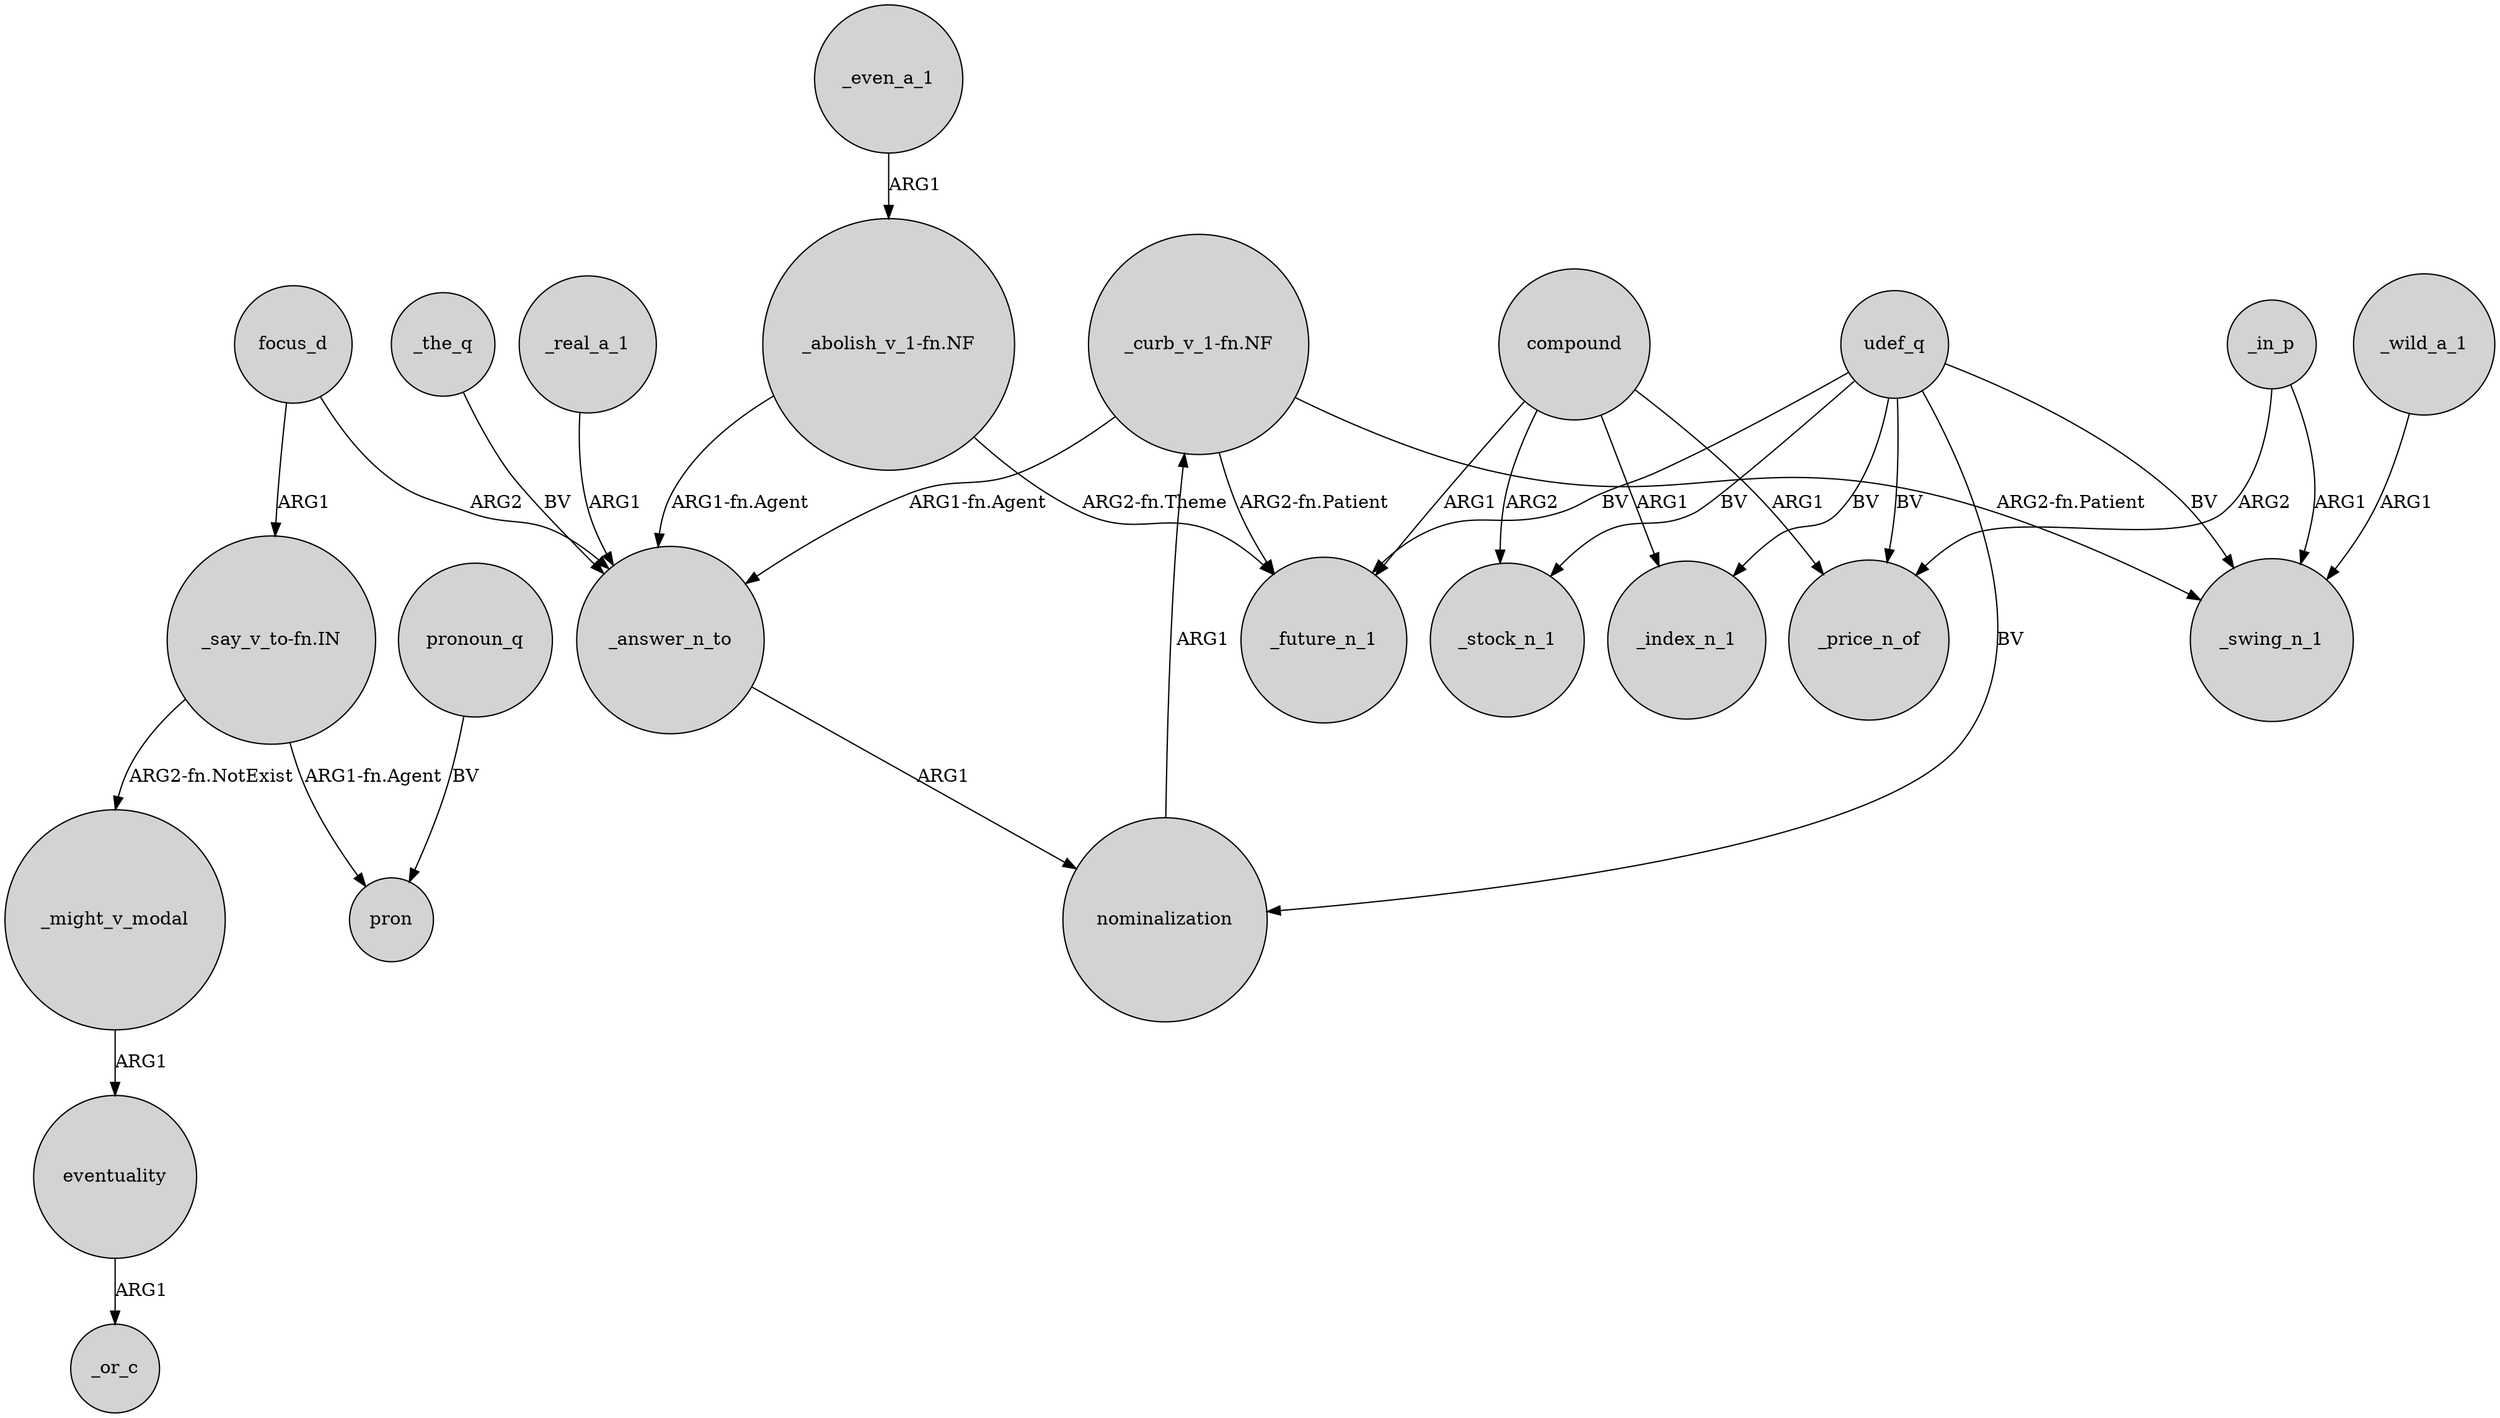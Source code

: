 digraph {
	node [shape=circle style=filled]
	"_curb_v_1-fn.NF" -> _answer_n_to [label="ARG1-fn.Agent"]
	nominalization -> "_curb_v_1-fn.NF" [label=ARG1]
	udef_q -> _price_n_of [label=BV]
	compound -> _future_n_1 [label=ARG1]
	"_curb_v_1-fn.NF" -> _swing_n_1 [label="ARG2-fn.Patient"]
	focus_d -> _answer_n_to [label=ARG2]
	_real_a_1 -> _answer_n_to [label=ARG1]
	"_say_v_to-fn.IN" -> _might_v_modal [label="ARG2-fn.NotExist"]
	udef_q -> _index_n_1 [label=BV]
	_even_a_1 -> "_abolish_v_1-fn.NF" [label=ARG1]
	_wild_a_1 -> _swing_n_1 [label=ARG1]
	compound -> _stock_n_1 [label=ARG2]
	_in_p -> _swing_n_1 [label=ARG1]
	compound -> _index_n_1 [label=ARG1]
	pronoun_q -> pron [label=BV]
	udef_q -> _swing_n_1 [label=BV]
	udef_q -> _stock_n_1 [label=BV]
	_answer_n_to -> nominalization [label=ARG1]
	_might_v_modal -> eventuality [label=ARG1]
	_the_q -> _answer_n_to [label=BV]
	"_abolish_v_1-fn.NF" -> _future_n_1 [label="ARG2-fn.Theme"]
	"_curb_v_1-fn.NF" -> _future_n_1 [label="ARG2-fn.Patient"]
	udef_q -> _future_n_1 [label=BV]
	udef_q -> nominalization [label=BV]
	eventuality -> _or_c [label=ARG1]
	"_say_v_to-fn.IN" -> pron [label="ARG1-fn.Agent"]
	_in_p -> _price_n_of [label=ARG2]
	compound -> _price_n_of [label=ARG1]
	focus_d -> "_say_v_to-fn.IN" [label=ARG1]
	"_abolish_v_1-fn.NF" -> _answer_n_to [label="ARG1-fn.Agent"]
}
